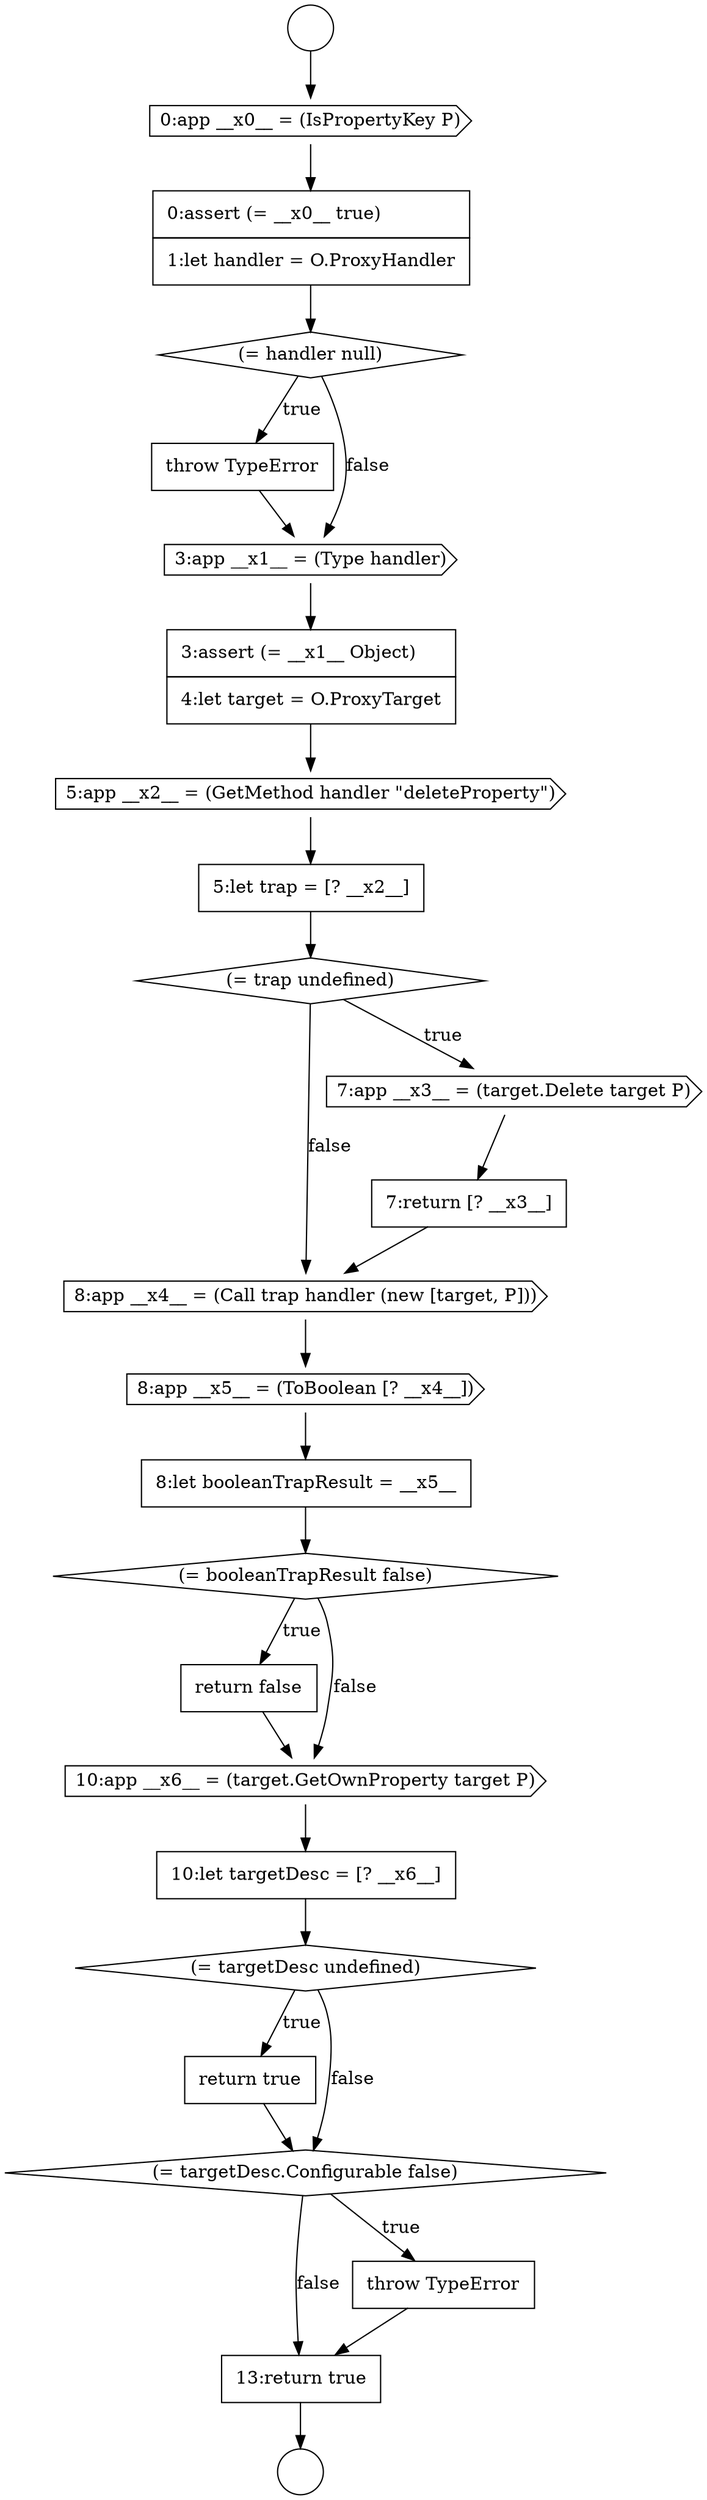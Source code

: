 digraph {
  node2933 [shape=circle label=" " color="black" fillcolor="white" style=filled]
  node2957 [shape=none, margin=0, label=<<font color="black">
    <table border="0" cellborder="1" cellspacing="0" cellpadding="10">
      <tr><td align="left">13:return true</td></tr>
    </table>
  </font>> color="black" fillcolor="white" style=filled]
  node2950 [shape=none, margin=0, label=<<font color="black">
    <table border="0" cellborder="1" cellspacing="0" cellpadding="10">
      <tr><td align="left">return false</td></tr>
    </table>
  </font>> color="black" fillcolor="white" style=filled]
  node2954 [shape=none, margin=0, label=<<font color="black">
    <table border="0" cellborder="1" cellspacing="0" cellpadding="10">
      <tr><td align="left">return true</td></tr>
    </table>
  </font>> color="black" fillcolor="white" style=filled]
  node2937 [shape=diamond, label=<<font color="black">(= handler null)</font>> color="black" fillcolor="white" style=filled]
  node2946 [shape=cds, label=<<font color="black">8:app __x4__ = (Call trap handler (new [target, P]))</font>> color="black" fillcolor="white" style=filled]
  node2938 [shape=none, margin=0, label=<<font color="black">
    <table border="0" cellborder="1" cellspacing="0" cellpadding="10">
      <tr><td align="left">throw TypeError</td></tr>
    </table>
  </font>> color="black" fillcolor="white" style=filled]
  node2935 [shape=cds, label=<<font color="black">0:app __x0__ = (IsPropertyKey P)</font>> color="black" fillcolor="white" style=filled]
  node2952 [shape=none, margin=0, label=<<font color="black">
    <table border="0" cellborder="1" cellspacing="0" cellpadding="10">
      <tr><td align="left">10:let targetDesc = [? __x6__]</td></tr>
    </table>
  </font>> color="black" fillcolor="white" style=filled]
  node2942 [shape=none, margin=0, label=<<font color="black">
    <table border="0" cellborder="1" cellspacing="0" cellpadding="10">
      <tr><td align="left">5:let trap = [? __x2__]</td></tr>
    </table>
  </font>> color="black" fillcolor="white" style=filled]
  node2934 [shape=circle label=" " color="black" fillcolor="white" style=filled]
  node2951 [shape=cds, label=<<font color="black">10:app __x6__ = (target.GetOwnProperty target P)</font>> color="black" fillcolor="white" style=filled]
  node2940 [shape=none, margin=0, label=<<font color="black">
    <table border="0" cellborder="1" cellspacing="0" cellpadding="10">
      <tr><td align="left">3:assert (= __x1__ Object)</td></tr>
      <tr><td align="left">4:let target = O.ProxyTarget</td></tr>
    </table>
  </font>> color="black" fillcolor="white" style=filled]
  node2953 [shape=diamond, label=<<font color="black">(= targetDesc undefined)</font>> color="black" fillcolor="white" style=filled]
  node2947 [shape=cds, label=<<font color="black">8:app __x5__ = (ToBoolean [? __x4__])</font>> color="black" fillcolor="white" style=filled]
  node2936 [shape=none, margin=0, label=<<font color="black">
    <table border="0" cellborder="1" cellspacing="0" cellpadding="10">
      <tr><td align="left">0:assert (= __x0__ true)</td></tr>
      <tr><td align="left">1:let handler = O.ProxyHandler</td></tr>
    </table>
  </font>> color="black" fillcolor="white" style=filled]
  node2941 [shape=cds, label=<<font color="black">5:app __x2__ = (GetMethod handler &quot;deleteProperty&quot;)</font>> color="black" fillcolor="white" style=filled]
  node2955 [shape=diamond, label=<<font color="black">(= targetDesc.Configurable false)</font>> color="black" fillcolor="white" style=filled]
  node2943 [shape=diamond, label=<<font color="black">(= trap undefined)</font>> color="black" fillcolor="white" style=filled]
  node2945 [shape=none, margin=0, label=<<font color="black">
    <table border="0" cellborder="1" cellspacing="0" cellpadding="10">
      <tr><td align="left">7:return [? __x3__]</td></tr>
    </table>
  </font>> color="black" fillcolor="white" style=filled]
  node2948 [shape=none, margin=0, label=<<font color="black">
    <table border="0" cellborder="1" cellspacing="0" cellpadding="10">
      <tr><td align="left">8:let booleanTrapResult = __x5__</td></tr>
    </table>
  </font>> color="black" fillcolor="white" style=filled]
  node2949 [shape=diamond, label=<<font color="black">(= booleanTrapResult false)</font>> color="black" fillcolor="white" style=filled]
  node2939 [shape=cds, label=<<font color="black">3:app __x1__ = (Type handler)</font>> color="black" fillcolor="white" style=filled]
  node2944 [shape=cds, label=<<font color="black">7:app __x3__ = (target.Delete target P)</font>> color="black" fillcolor="white" style=filled]
  node2956 [shape=none, margin=0, label=<<font color="black">
    <table border="0" cellborder="1" cellspacing="0" cellpadding="10">
      <tr><td align="left">throw TypeError</td></tr>
    </table>
  </font>> color="black" fillcolor="white" style=filled]
  node2942 -> node2943 [ color="black"]
  node2933 -> node2935 [ color="black"]
  node2952 -> node2953 [ color="black"]
  node2937 -> node2938 [label=<<font color="black">true</font>> color="black"]
  node2937 -> node2939 [label=<<font color="black">false</font>> color="black"]
  node2945 -> node2946 [ color="black"]
  node2943 -> node2944 [label=<<font color="black">true</font>> color="black"]
  node2943 -> node2946 [label=<<font color="black">false</font>> color="black"]
  node2953 -> node2954 [label=<<font color="black">true</font>> color="black"]
  node2953 -> node2955 [label=<<font color="black">false</font>> color="black"]
  node2940 -> node2941 [ color="black"]
  node2951 -> node2952 [ color="black"]
  node2936 -> node2937 [ color="black"]
  node2948 -> node2949 [ color="black"]
  node2956 -> node2957 [ color="black"]
  node2946 -> node2947 [ color="black"]
  node2947 -> node2948 [ color="black"]
  node2944 -> node2945 [ color="black"]
  node2954 -> node2955 [ color="black"]
  node2950 -> node2951 [ color="black"]
  node2941 -> node2942 [ color="black"]
  node2939 -> node2940 [ color="black"]
  node2949 -> node2950 [label=<<font color="black">true</font>> color="black"]
  node2949 -> node2951 [label=<<font color="black">false</font>> color="black"]
  node2935 -> node2936 [ color="black"]
  node2957 -> node2934 [ color="black"]
  node2955 -> node2956 [label=<<font color="black">true</font>> color="black"]
  node2955 -> node2957 [label=<<font color="black">false</font>> color="black"]
  node2938 -> node2939 [ color="black"]
}

